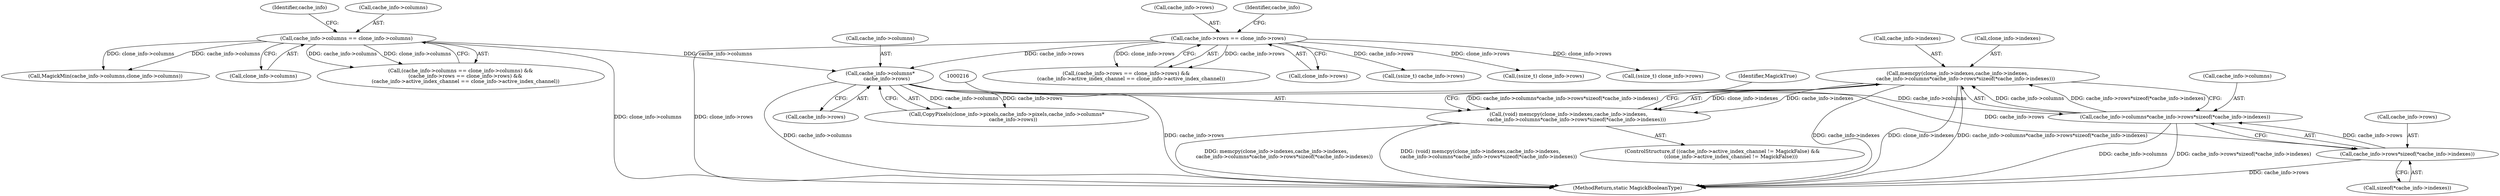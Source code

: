 digraph "0_ImageMagick_a54fe0e8600eaf3dc6fe717d3c0398001507f723@API" {
"1000217" [label="(Call,memcpy(clone_info->indexes,cache_info->indexes,\n          cache_info->columns*cache_info->rows*sizeof(*cache_info->indexes)))"];
"1000224" [label="(Call,cache_info->columns*cache_info->rows*sizeof(*cache_info->indexes))"];
"1000196" [label="(Call,cache_info->columns*\n        cache_info->rows)"];
"1000166" [label="(Call,cache_info->columns == clone_info->columns)"];
"1000174" [label="(Call,cache_info->rows == clone_info->rows)"];
"1000228" [label="(Call,cache_info->rows*sizeof(*cache_info->indexes))"];
"1000215" [label="(Call,(void) memcpy(clone_info->indexes,cache_info->indexes,\n          cache_info->columns*cache_info->rows*sizeof(*cache_info->indexes)))"];
"1000175" [label="(Call,cache_info->rows)"];
"1000217" [label="(Call,memcpy(clone_info->indexes,cache_info->indexes,\n          cache_info->columns*cache_info->rows*sizeof(*cache_info->indexes)))"];
"1000176" [label="(Identifier,cache_info)"];
"1000166" [label="(Call,cache_info->columns == clone_info->columns)"];
"1000183" [label="(Identifier,cache_info)"];
"1000267" [label="(Call,MagickMin(cache_info->columns,clone_info->columns))"];
"1000492" [label="(Call,(ssize_t) clone_info->rows)"];
"1000228" [label="(Call,cache_info->rows*sizeof(*cache_info->indexes))"];
"1000221" [label="(Call,cache_info->indexes)"];
"1000174" [label="(Call,cache_info->rows == clone_info->rows)"];
"1000215" [label="(Call,(void) memcpy(clone_info->indexes,cache_info->indexes,\n          cache_info->columns*cache_info->rows*sizeof(*cache_info->indexes)))"];
"1000203" [label="(ControlStructure,if ((cache_info->active_index_channel != MagickFalse) &&\n           (clone_info->active_index_channel != MagickFalse)))"];
"1000165" [label="(Call,(cache_info->columns == clone_info->columns) &&\n      (cache_info->rows == clone_info->rows) &&\n      (cache_info->active_index_channel == clone_info->active_index_channel))"];
"1000310" [label="(Call,(ssize_t) clone_info->rows)"];
"1000200" [label="(Call,cache_info->rows)"];
"1000225" [label="(Call,cache_info->columns)"];
"1000197" [label="(Call,cache_info->columns)"];
"1000229" [label="(Call,cache_info->rows)"];
"1000189" [label="(Call,CopyPixels(clone_info->pixels,cache_info->pixels,cache_info->columns*\n        cache_info->rows))"];
"1000173" [label="(Call,(cache_info->rows == clone_info->rows) &&\n      (cache_info->active_index_channel == clone_info->active_index_channel))"];
"1000167" [label="(Call,cache_info->columns)"];
"1000647" [label="(MethodReturn,static MagickBooleanType)"];
"1000238" [label="(Identifier,MagickTrue)"];
"1000170" [label="(Call,clone_info->columns)"];
"1000178" [label="(Call,clone_info->rows)"];
"1000196" [label="(Call,cache_info->columns*\n        cache_info->rows)"];
"1000232" [label="(Call,sizeof(*cache_info->indexes))"];
"1000288" [label="(Call,(ssize_t) cache_info->rows)"];
"1000224" [label="(Call,cache_info->columns*cache_info->rows*sizeof(*cache_info->indexes))"];
"1000218" [label="(Call,clone_info->indexes)"];
"1000217" -> "1000215"  [label="AST: "];
"1000217" -> "1000224"  [label="CFG: "];
"1000218" -> "1000217"  [label="AST: "];
"1000221" -> "1000217"  [label="AST: "];
"1000224" -> "1000217"  [label="AST: "];
"1000215" -> "1000217"  [label="CFG: "];
"1000217" -> "1000647"  [label="DDG: cache_info->indexes"];
"1000217" -> "1000647"  [label="DDG: clone_info->indexes"];
"1000217" -> "1000647"  [label="DDG: cache_info->columns*cache_info->rows*sizeof(*cache_info->indexes)"];
"1000217" -> "1000215"  [label="DDG: clone_info->indexes"];
"1000217" -> "1000215"  [label="DDG: cache_info->indexes"];
"1000217" -> "1000215"  [label="DDG: cache_info->columns*cache_info->rows*sizeof(*cache_info->indexes)"];
"1000224" -> "1000217"  [label="DDG: cache_info->columns"];
"1000224" -> "1000217"  [label="DDG: cache_info->rows*sizeof(*cache_info->indexes)"];
"1000224" -> "1000228"  [label="CFG: "];
"1000225" -> "1000224"  [label="AST: "];
"1000228" -> "1000224"  [label="AST: "];
"1000224" -> "1000647"  [label="DDG: cache_info->columns"];
"1000224" -> "1000647"  [label="DDG: cache_info->rows*sizeof(*cache_info->indexes)"];
"1000196" -> "1000224"  [label="DDG: cache_info->columns"];
"1000228" -> "1000224"  [label="DDG: cache_info->rows"];
"1000196" -> "1000189"  [label="AST: "];
"1000196" -> "1000200"  [label="CFG: "];
"1000197" -> "1000196"  [label="AST: "];
"1000200" -> "1000196"  [label="AST: "];
"1000189" -> "1000196"  [label="CFG: "];
"1000196" -> "1000647"  [label="DDG: cache_info->rows"];
"1000196" -> "1000647"  [label="DDG: cache_info->columns"];
"1000196" -> "1000189"  [label="DDG: cache_info->columns"];
"1000196" -> "1000189"  [label="DDG: cache_info->rows"];
"1000166" -> "1000196"  [label="DDG: cache_info->columns"];
"1000174" -> "1000196"  [label="DDG: cache_info->rows"];
"1000196" -> "1000228"  [label="DDG: cache_info->rows"];
"1000166" -> "1000165"  [label="AST: "];
"1000166" -> "1000170"  [label="CFG: "];
"1000167" -> "1000166"  [label="AST: "];
"1000170" -> "1000166"  [label="AST: "];
"1000176" -> "1000166"  [label="CFG: "];
"1000165" -> "1000166"  [label="CFG: "];
"1000166" -> "1000647"  [label="DDG: clone_info->columns"];
"1000166" -> "1000165"  [label="DDG: cache_info->columns"];
"1000166" -> "1000165"  [label="DDG: clone_info->columns"];
"1000166" -> "1000267"  [label="DDG: cache_info->columns"];
"1000166" -> "1000267"  [label="DDG: clone_info->columns"];
"1000174" -> "1000173"  [label="AST: "];
"1000174" -> "1000178"  [label="CFG: "];
"1000175" -> "1000174"  [label="AST: "];
"1000178" -> "1000174"  [label="AST: "];
"1000183" -> "1000174"  [label="CFG: "];
"1000173" -> "1000174"  [label="CFG: "];
"1000174" -> "1000647"  [label="DDG: clone_info->rows"];
"1000174" -> "1000173"  [label="DDG: cache_info->rows"];
"1000174" -> "1000173"  [label="DDG: clone_info->rows"];
"1000174" -> "1000288"  [label="DDG: cache_info->rows"];
"1000174" -> "1000310"  [label="DDG: clone_info->rows"];
"1000174" -> "1000492"  [label="DDG: clone_info->rows"];
"1000228" -> "1000232"  [label="CFG: "];
"1000229" -> "1000228"  [label="AST: "];
"1000232" -> "1000228"  [label="AST: "];
"1000228" -> "1000647"  [label="DDG: cache_info->rows"];
"1000215" -> "1000203"  [label="AST: "];
"1000216" -> "1000215"  [label="AST: "];
"1000238" -> "1000215"  [label="CFG: "];
"1000215" -> "1000647"  [label="DDG: memcpy(clone_info->indexes,cache_info->indexes,\n          cache_info->columns*cache_info->rows*sizeof(*cache_info->indexes))"];
"1000215" -> "1000647"  [label="DDG: (void) memcpy(clone_info->indexes,cache_info->indexes,\n          cache_info->columns*cache_info->rows*sizeof(*cache_info->indexes))"];
}
